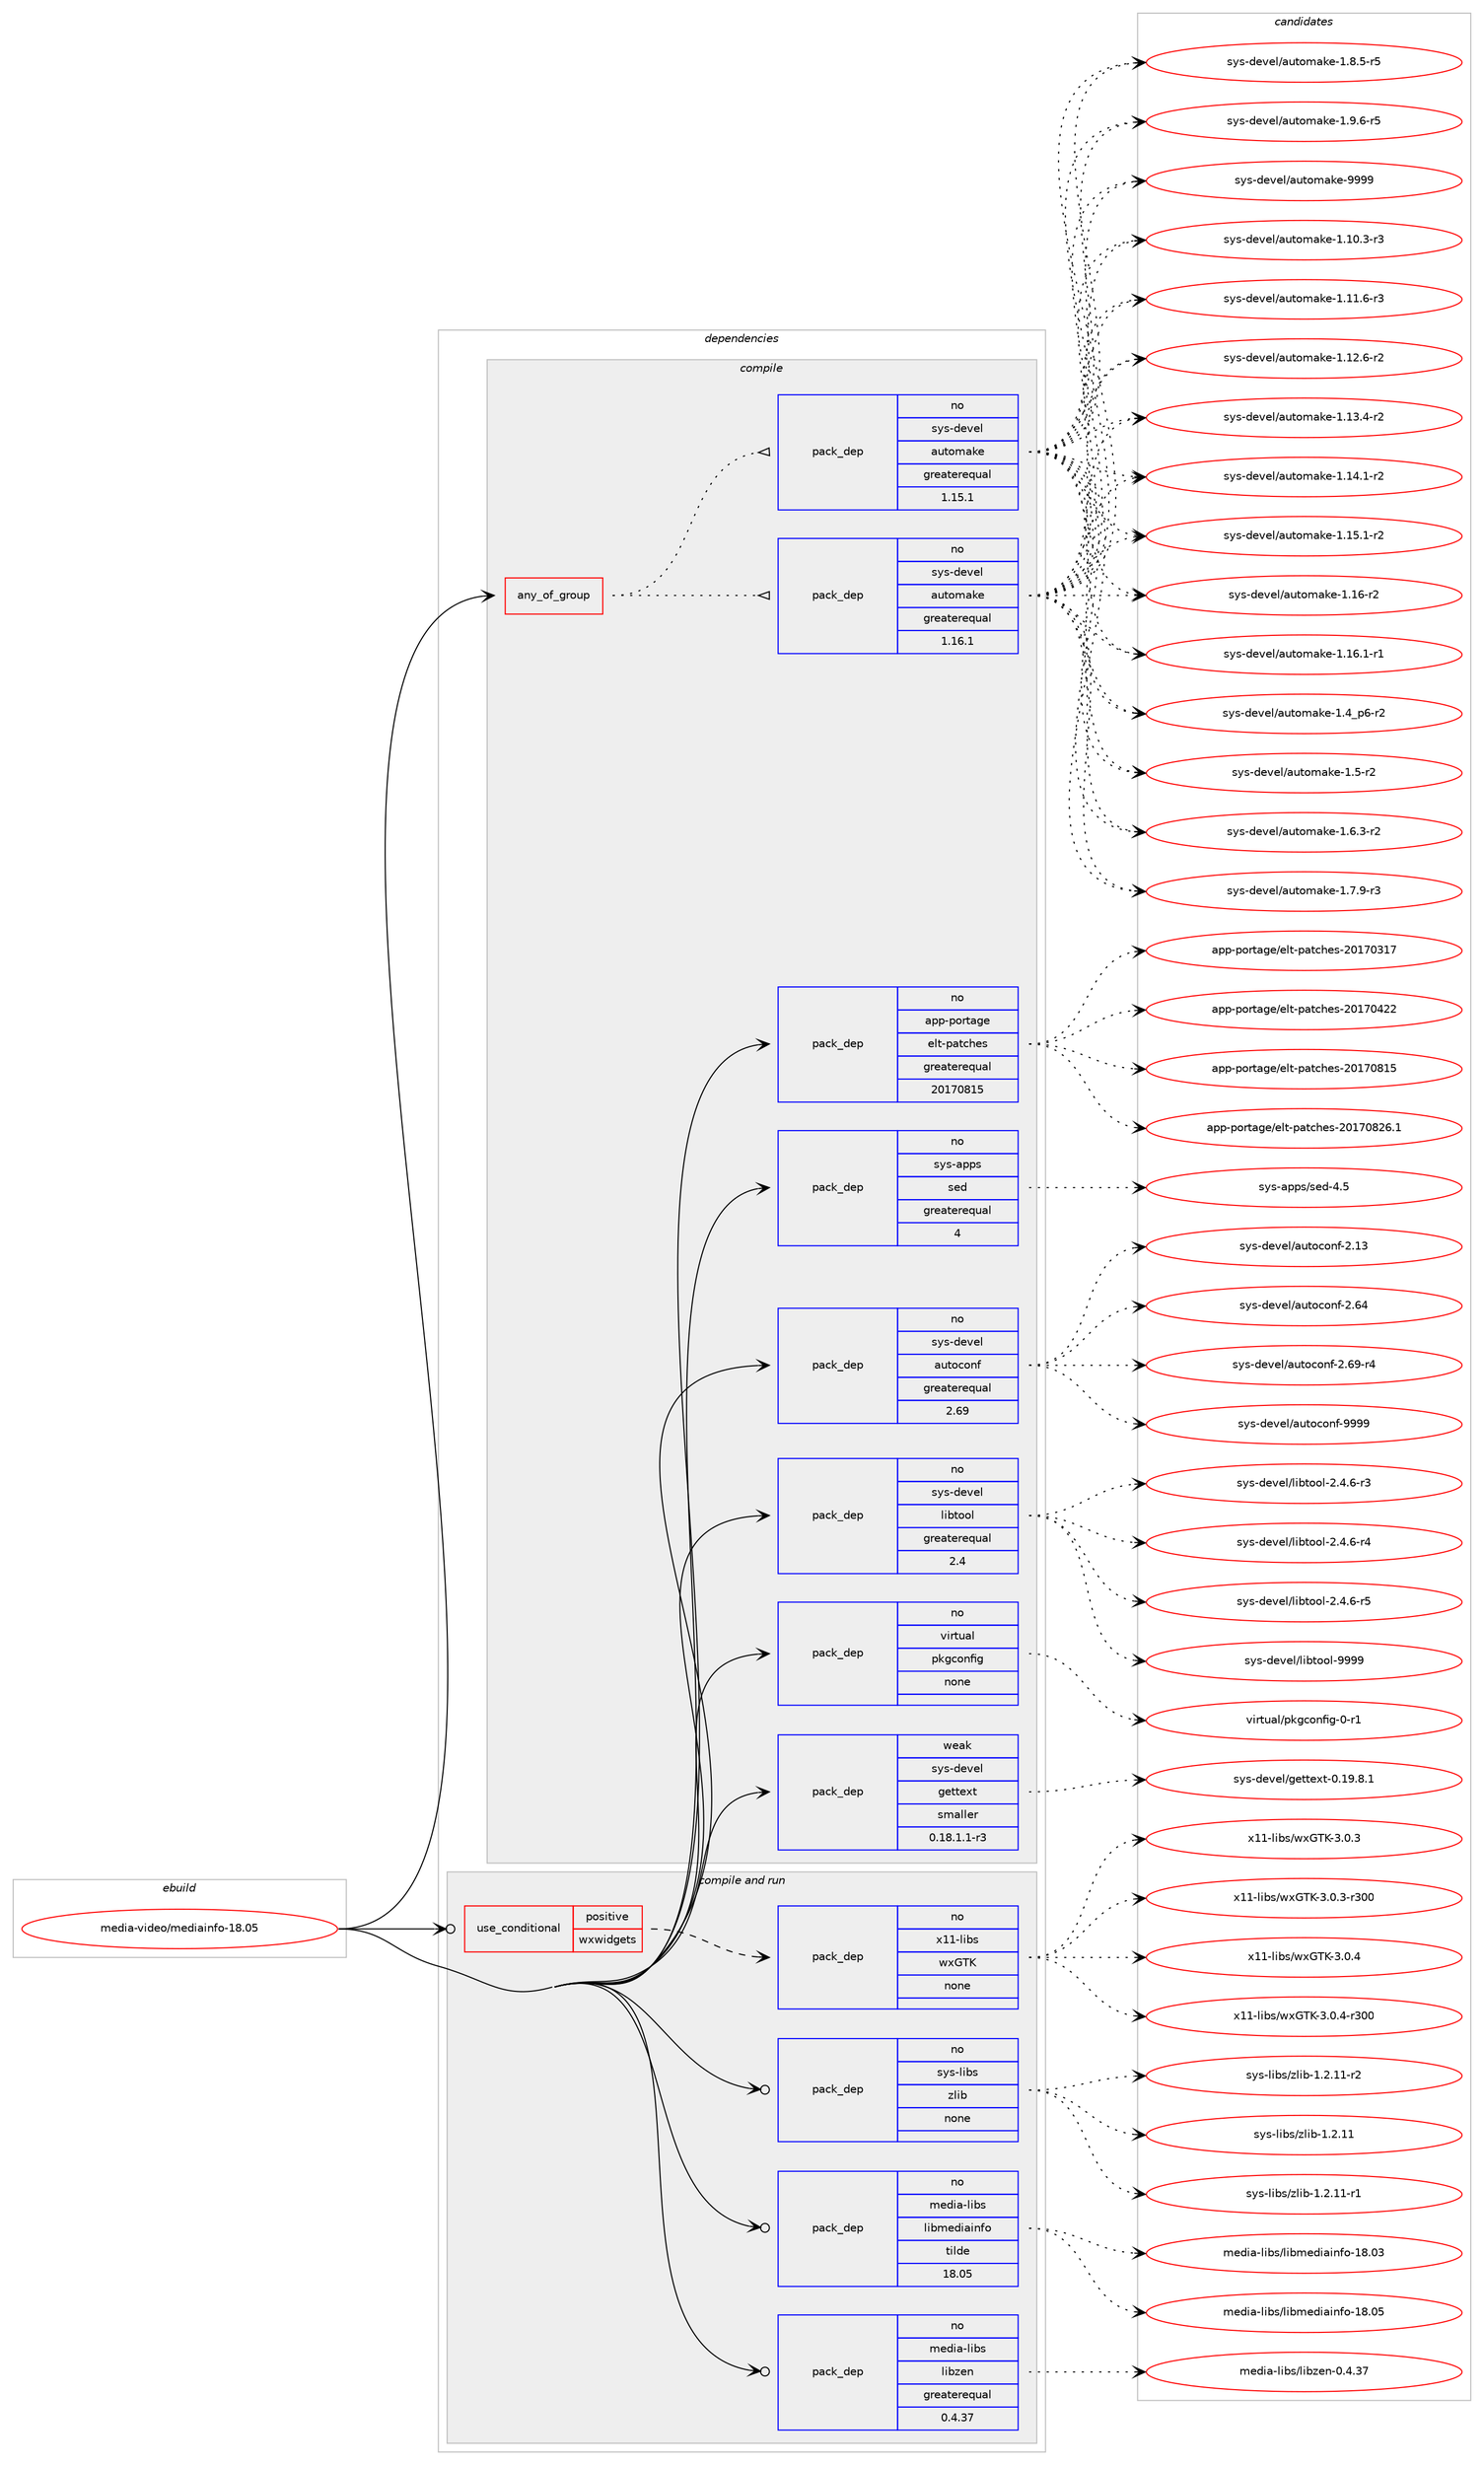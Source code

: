 digraph prolog {

# *************
# Graph options
# *************

newrank=true;
concentrate=true;
compound=true;
graph [rankdir=LR,fontname=Helvetica,fontsize=10,ranksep=1.5];#, ranksep=2.5, nodesep=0.2];
edge  [arrowhead=vee];
node  [fontname=Helvetica,fontsize=10];

# **********
# The ebuild
# **********

subgraph cluster_leftcol {
color=gray;
rank=same;
label=<<i>ebuild</i>>;
id [label="media-video/mediainfo-18.05", color=red, width=4, href="../media-video/mediainfo-18.05.svg"];
}

# ****************
# The dependencies
# ****************

subgraph cluster_midcol {
color=gray;
label=<<i>dependencies</i>>;
subgraph cluster_compile {
fillcolor="#eeeeee";
style=filled;
label=<<i>compile</i>>;
subgraph any21 {
dependency1879 [label=<<TABLE BORDER="0" CELLBORDER="1" CELLSPACING="0" CELLPADDING="4"><TR><TD CELLPADDING="10">any_of_group</TD></TR></TABLE>>, shape=none, color=red];subgraph pack1240 {
dependency1880 [label=<<TABLE BORDER="0" CELLBORDER="1" CELLSPACING="0" CELLPADDING="4" WIDTH="220"><TR><TD ROWSPAN="6" CELLPADDING="30">pack_dep</TD></TR><TR><TD WIDTH="110">no</TD></TR><TR><TD>sys-devel</TD></TR><TR><TD>automake</TD></TR><TR><TD>greaterequal</TD></TR><TR><TD>1.16.1</TD></TR></TABLE>>, shape=none, color=blue];
}
dependency1879:e -> dependency1880:w [weight=20,style="dotted",arrowhead="oinv"];
subgraph pack1241 {
dependency1881 [label=<<TABLE BORDER="0" CELLBORDER="1" CELLSPACING="0" CELLPADDING="4" WIDTH="220"><TR><TD ROWSPAN="6" CELLPADDING="30">pack_dep</TD></TR><TR><TD WIDTH="110">no</TD></TR><TR><TD>sys-devel</TD></TR><TR><TD>automake</TD></TR><TR><TD>greaterequal</TD></TR><TR><TD>1.15.1</TD></TR></TABLE>>, shape=none, color=blue];
}
dependency1879:e -> dependency1881:w [weight=20,style="dotted",arrowhead="oinv"];
}
id:e -> dependency1879:w [weight=20,style="solid",arrowhead="vee"];
subgraph pack1242 {
dependency1882 [label=<<TABLE BORDER="0" CELLBORDER="1" CELLSPACING="0" CELLPADDING="4" WIDTH="220"><TR><TD ROWSPAN="6" CELLPADDING="30">pack_dep</TD></TR><TR><TD WIDTH="110">no</TD></TR><TR><TD>app-portage</TD></TR><TR><TD>elt-patches</TD></TR><TR><TD>greaterequal</TD></TR><TR><TD>20170815</TD></TR></TABLE>>, shape=none, color=blue];
}
id:e -> dependency1882:w [weight=20,style="solid",arrowhead="vee"];
subgraph pack1243 {
dependency1883 [label=<<TABLE BORDER="0" CELLBORDER="1" CELLSPACING="0" CELLPADDING="4" WIDTH="220"><TR><TD ROWSPAN="6" CELLPADDING="30">pack_dep</TD></TR><TR><TD WIDTH="110">no</TD></TR><TR><TD>sys-apps</TD></TR><TR><TD>sed</TD></TR><TR><TD>greaterequal</TD></TR><TR><TD>4</TD></TR></TABLE>>, shape=none, color=blue];
}
id:e -> dependency1883:w [weight=20,style="solid",arrowhead="vee"];
subgraph pack1244 {
dependency1884 [label=<<TABLE BORDER="0" CELLBORDER="1" CELLSPACING="0" CELLPADDING="4" WIDTH="220"><TR><TD ROWSPAN="6" CELLPADDING="30">pack_dep</TD></TR><TR><TD WIDTH="110">no</TD></TR><TR><TD>sys-devel</TD></TR><TR><TD>autoconf</TD></TR><TR><TD>greaterequal</TD></TR><TR><TD>2.69</TD></TR></TABLE>>, shape=none, color=blue];
}
id:e -> dependency1884:w [weight=20,style="solid",arrowhead="vee"];
subgraph pack1245 {
dependency1885 [label=<<TABLE BORDER="0" CELLBORDER="1" CELLSPACING="0" CELLPADDING="4" WIDTH="220"><TR><TD ROWSPAN="6" CELLPADDING="30">pack_dep</TD></TR><TR><TD WIDTH="110">no</TD></TR><TR><TD>sys-devel</TD></TR><TR><TD>libtool</TD></TR><TR><TD>greaterequal</TD></TR><TR><TD>2.4</TD></TR></TABLE>>, shape=none, color=blue];
}
id:e -> dependency1885:w [weight=20,style="solid",arrowhead="vee"];
subgraph pack1246 {
dependency1886 [label=<<TABLE BORDER="0" CELLBORDER="1" CELLSPACING="0" CELLPADDING="4" WIDTH="220"><TR><TD ROWSPAN="6" CELLPADDING="30">pack_dep</TD></TR><TR><TD WIDTH="110">no</TD></TR><TR><TD>virtual</TD></TR><TR><TD>pkgconfig</TD></TR><TR><TD>none</TD></TR><TR><TD></TD></TR></TABLE>>, shape=none, color=blue];
}
id:e -> dependency1886:w [weight=20,style="solid",arrowhead="vee"];
subgraph pack1247 {
dependency1887 [label=<<TABLE BORDER="0" CELLBORDER="1" CELLSPACING="0" CELLPADDING="4" WIDTH="220"><TR><TD ROWSPAN="6" CELLPADDING="30">pack_dep</TD></TR><TR><TD WIDTH="110">weak</TD></TR><TR><TD>sys-devel</TD></TR><TR><TD>gettext</TD></TR><TR><TD>smaller</TD></TR><TR><TD>0.18.1.1-r3</TD></TR></TABLE>>, shape=none, color=blue];
}
id:e -> dependency1887:w [weight=20,style="solid",arrowhead="vee"];
}
subgraph cluster_compileandrun {
fillcolor="#eeeeee";
style=filled;
label=<<i>compile and run</i>>;
subgraph cond619 {
dependency1888 [label=<<TABLE BORDER="0" CELLBORDER="1" CELLSPACING="0" CELLPADDING="4"><TR><TD ROWSPAN="3" CELLPADDING="10">use_conditional</TD></TR><TR><TD>positive</TD></TR><TR><TD>wxwidgets</TD></TR></TABLE>>, shape=none, color=red];
subgraph pack1248 {
dependency1889 [label=<<TABLE BORDER="0" CELLBORDER="1" CELLSPACING="0" CELLPADDING="4" WIDTH="220"><TR><TD ROWSPAN="6" CELLPADDING="30">pack_dep</TD></TR><TR><TD WIDTH="110">no</TD></TR><TR><TD>x11-libs</TD></TR><TR><TD>wxGTK</TD></TR><TR><TD>none</TD></TR><TR><TD></TD></TR></TABLE>>, shape=none, color=blue];
}
dependency1888:e -> dependency1889:w [weight=20,style="dashed",arrowhead="vee"];
}
id:e -> dependency1888:w [weight=20,style="solid",arrowhead="odotvee"];
subgraph pack1249 {
dependency1890 [label=<<TABLE BORDER="0" CELLBORDER="1" CELLSPACING="0" CELLPADDING="4" WIDTH="220"><TR><TD ROWSPAN="6" CELLPADDING="30">pack_dep</TD></TR><TR><TD WIDTH="110">no</TD></TR><TR><TD>media-libs</TD></TR><TR><TD>libmediainfo</TD></TR><TR><TD>tilde</TD></TR><TR><TD>18.05</TD></TR></TABLE>>, shape=none, color=blue];
}
id:e -> dependency1890:w [weight=20,style="solid",arrowhead="odotvee"];
subgraph pack1250 {
dependency1891 [label=<<TABLE BORDER="0" CELLBORDER="1" CELLSPACING="0" CELLPADDING="4" WIDTH="220"><TR><TD ROWSPAN="6" CELLPADDING="30">pack_dep</TD></TR><TR><TD WIDTH="110">no</TD></TR><TR><TD>media-libs</TD></TR><TR><TD>libzen</TD></TR><TR><TD>greaterequal</TD></TR><TR><TD>0.4.37</TD></TR></TABLE>>, shape=none, color=blue];
}
id:e -> dependency1891:w [weight=20,style="solid",arrowhead="odotvee"];
subgraph pack1251 {
dependency1892 [label=<<TABLE BORDER="0" CELLBORDER="1" CELLSPACING="0" CELLPADDING="4" WIDTH="220"><TR><TD ROWSPAN="6" CELLPADDING="30">pack_dep</TD></TR><TR><TD WIDTH="110">no</TD></TR><TR><TD>sys-libs</TD></TR><TR><TD>zlib</TD></TR><TR><TD>none</TD></TR><TR><TD></TD></TR></TABLE>>, shape=none, color=blue];
}
id:e -> dependency1892:w [weight=20,style="solid",arrowhead="odotvee"];
}
subgraph cluster_run {
fillcolor="#eeeeee";
style=filled;
label=<<i>run</i>>;
}
}

# **************
# The candidates
# **************

subgraph cluster_choices {
rank=same;
color=gray;
label=<<i>candidates</i>>;

subgraph choice1240 {
color=black;
nodesep=1;
choice11512111545100101118101108479711711611110997107101454946494846514511451 [label="sys-devel/automake-1.10.3-r3", color=red, width=4,href="../sys-devel/automake-1.10.3-r3.svg"];
choice11512111545100101118101108479711711611110997107101454946494946544511451 [label="sys-devel/automake-1.11.6-r3", color=red, width=4,href="../sys-devel/automake-1.11.6-r3.svg"];
choice11512111545100101118101108479711711611110997107101454946495046544511450 [label="sys-devel/automake-1.12.6-r2", color=red, width=4,href="../sys-devel/automake-1.12.6-r2.svg"];
choice11512111545100101118101108479711711611110997107101454946495146524511450 [label="sys-devel/automake-1.13.4-r2", color=red, width=4,href="../sys-devel/automake-1.13.4-r2.svg"];
choice11512111545100101118101108479711711611110997107101454946495246494511450 [label="sys-devel/automake-1.14.1-r2", color=red, width=4,href="../sys-devel/automake-1.14.1-r2.svg"];
choice11512111545100101118101108479711711611110997107101454946495346494511450 [label="sys-devel/automake-1.15.1-r2", color=red, width=4,href="../sys-devel/automake-1.15.1-r2.svg"];
choice1151211154510010111810110847971171161111099710710145494649544511450 [label="sys-devel/automake-1.16-r2", color=red, width=4,href="../sys-devel/automake-1.16-r2.svg"];
choice11512111545100101118101108479711711611110997107101454946495446494511449 [label="sys-devel/automake-1.16.1-r1", color=red, width=4,href="../sys-devel/automake-1.16.1-r1.svg"];
choice115121115451001011181011084797117116111109971071014549465295112544511450 [label="sys-devel/automake-1.4_p6-r2", color=red, width=4,href="../sys-devel/automake-1.4_p6-r2.svg"];
choice11512111545100101118101108479711711611110997107101454946534511450 [label="sys-devel/automake-1.5-r2", color=red, width=4,href="../sys-devel/automake-1.5-r2.svg"];
choice115121115451001011181011084797117116111109971071014549465446514511450 [label="sys-devel/automake-1.6.3-r2", color=red, width=4,href="../sys-devel/automake-1.6.3-r2.svg"];
choice115121115451001011181011084797117116111109971071014549465546574511451 [label="sys-devel/automake-1.7.9-r3", color=red, width=4,href="../sys-devel/automake-1.7.9-r3.svg"];
choice115121115451001011181011084797117116111109971071014549465646534511453 [label="sys-devel/automake-1.8.5-r5", color=red, width=4,href="../sys-devel/automake-1.8.5-r5.svg"];
choice115121115451001011181011084797117116111109971071014549465746544511453 [label="sys-devel/automake-1.9.6-r5", color=red, width=4,href="../sys-devel/automake-1.9.6-r5.svg"];
choice115121115451001011181011084797117116111109971071014557575757 [label="sys-devel/automake-9999", color=red, width=4,href="../sys-devel/automake-9999.svg"];
dependency1880:e -> choice11512111545100101118101108479711711611110997107101454946494846514511451:w [style=dotted,weight="100"];
dependency1880:e -> choice11512111545100101118101108479711711611110997107101454946494946544511451:w [style=dotted,weight="100"];
dependency1880:e -> choice11512111545100101118101108479711711611110997107101454946495046544511450:w [style=dotted,weight="100"];
dependency1880:e -> choice11512111545100101118101108479711711611110997107101454946495146524511450:w [style=dotted,weight="100"];
dependency1880:e -> choice11512111545100101118101108479711711611110997107101454946495246494511450:w [style=dotted,weight="100"];
dependency1880:e -> choice11512111545100101118101108479711711611110997107101454946495346494511450:w [style=dotted,weight="100"];
dependency1880:e -> choice1151211154510010111810110847971171161111099710710145494649544511450:w [style=dotted,weight="100"];
dependency1880:e -> choice11512111545100101118101108479711711611110997107101454946495446494511449:w [style=dotted,weight="100"];
dependency1880:e -> choice115121115451001011181011084797117116111109971071014549465295112544511450:w [style=dotted,weight="100"];
dependency1880:e -> choice11512111545100101118101108479711711611110997107101454946534511450:w [style=dotted,weight="100"];
dependency1880:e -> choice115121115451001011181011084797117116111109971071014549465446514511450:w [style=dotted,weight="100"];
dependency1880:e -> choice115121115451001011181011084797117116111109971071014549465546574511451:w [style=dotted,weight="100"];
dependency1880:e -> choice115121115451001011181011084797117116111109971071014549465646534511453:w [style=dotted,weight="100"];
dependency1880:e -> choice115121115451001011181011084797117116111109971071014549465746544511453:w [style=dotted,weight="100"];
dependency1880:e -> choice115121115451001011181011084797117116111109971071014557575757:w [style=dotted,weight="100"];
}
subgraph choice1241 {
color=black;
nodesep=1;
choice11512111545100101118101108479711711611110997107101454946494846514511451 [label="sys-devel/automake-1.10.3-r3", color=red, width=4,href="../sys-devel/automake-1.10.3-r3.svg"];
choice11512111545100101118101108479711711611110997107101454946494946544511451 [label="sys-devel/automake-1.11.6-r3", color=red, width=4,href="../sys-devel/automake-1.11.6-r3.svg"];
choice11512111545100101118101108479711711611110997107101454946495046544511450 [label="sys-devel/automake-1.12.6-r2", color=red, width=4,href="../sys-devel/automake-1.12.6-r2.svg"];
choice11512111545100101118101108479711711611110997107101454946495146524511450 [label="sys-devel/automake-1.13.4-r2", color=red, width=4,href="../sys-devel/automake-1.13.4-r2.svg"];
choice11512111545100101118101108479711711611110997107101454946495246494511450 [label="sys-devel/automake-1.14.1-r2", color=red, width=4,href="../sys-devel/automake-1.14.1-r2.svg"];
choice11512111545100101118101108479711711611110997107101454946495346494511450 [label="sys-devel/automake-1.15.1-r2", color=red, width=4,href="../sys-devel/automake-1.15.1-r2.svg"];
choice1151211154510010111810110847971171161111099710710145494649544511450 [label="sys-devel/automake-1.16-r2", color=red, width=4,href="../sys-devel/automake-1.16-r2.svg"];
choice11512111545100101118101108479711711611110997107101454946495446494511449 [label="sys-devel/automake-1.16.1-r1", color=red, width=4,href="../sys-devel/automake-1.16.1-r1.svg"];
choice115121115451001011181011084797117116111109971071014549465295112544511450 [label="sys-devel/automake-1.4_p6-r2", color=red, width=4,href="../sys-devel/automake-1.4_p6-r2.svg"];
choice11512111545100101118101108479711711611110997107101454946534511450 [label="sys-devel/automake-1.5-r2", color=red, width=4,href="../sys-devel/automake-1.5-r2.svg"];
choice115121115451001011181011084797117116111109971071014549465446514511450 [label="sys-devel/automake-1.6.3-r2", color=red, width=4,href="../sys-devel/automake-1.6.3-r2.svg"];
choice115121115451001011181011084797117116111109971071014549465546574511451 [label="sys-devel/automake-1.7.9-r3", color=red, width=4,href="../sys-devel/automake-1.7.9-r3.svg"];
choice115121115451001011181011084797117116111109971071014549465646534511453 [label="sys-devel/automake-1.8.5-r5", color=red, width=4,href="../sys-devel/automake-1.8.5-r5.svg"];
choice115121115451001011181011084797117116111109971071014549465746544511453 [label="sys-devel/automake-1.9.6-r5", color=red, width=4,href="../sys-devel/automake-1.9.6-r5.svg"];
choice115121115451001011181011084797117116111109971071014557575757 [label="sys-devel/automake-9999", color=red, width=4,href="../sys-devel/automake-9999.svg"];
dependency1881:e -> choice11512111545100101118101108479711711611110997107101454946494846514511451:w [style=dotted,weight="100"];
dependency1881:e -> choice11512111545100101118101108479711711611110997107101454946494946544511451:w [style=dotted,weight="100"];
dependency1881:e -> choice11512111545100101118101108479711711611110997107101454946495046544511450:w [style=dotted,weight="100"];
dependency1881:e -> choice11512111545100101118101108479711711611110997107101454946495146524511450:w [style=dotted,weight="100"];
dependency1881:e -> choice11512111545100101118101108479711711611110997107101454946495246494511450:w [style=dotted,weight="100"];
dependency1881:e -> choice11512111545100101118101108479711711611110997107101454946495346494511450:w [style=dotted,weight="100"];
dependency1881:e -> choice1151211154510010111810110847971171161111099710710145494649544511450:w [style=dotted,weight="100"];
dependency1881:e -> choice11512111545100101118101108479711711611110997107101454946495446494511449:w [style=dotted,weight="100"];
dependency1881:e -> choice115121115451001011181011084797117116111109971071014549465295112544511450:w [style=dotted,weight="100"];
dependency1881:e -> choice11512111545100101118101108479711711611110997107101454946534511450:w [style=dotted,weight="100"];
dependency1881:e -> choice115121115451001011181011084797117116111109971071014549465446514511450:w [style=dotted,weight="100"];
dependency1881:e -> choice115121115451001011181011084797117116111109971071014549465546574511451:w [style=dotted,weight="100"];
dependency1881:e -> choice115121115451001011181011084797117116111109971071014549465646534511453:w [style=dotted,weight="100"];
dependency1881:e -> choice115121115451001011181011084797117116111109971071014549465746544511453:w [style=dotted,weight="100"];
dependency1881:e -> choice115121115451001011181011084797117116111109971071014557575757:w [style=dotted,weight="100"];
}
subgraph choice1242 {
color=black;
nodesep=1;
choice97112112451121111141169710310147101108116451129711699104101115455048495548514955 [label="app-portage/elt-patches-20170317", color=red, width=4,href="../app-portage/elt-patches-20170317.svg"];
choice97112112451121111141169710310147101108116451129711699104101115455048495548525050 [label="app-portage/elt-patches-20170422", color=red, width=4,href="../app-portage/elt-patches-20170422.svg"];
choice97112112451121111141169710310147101108116451129711699104101115455048495548564953 [label="app-portage/elt-patches-20170815", color=red, width=4,href="../app-portage/elt-patches-20170815.svg"];
choice971121124511211111411697103101471011081164511297116991041011154550484955485650544649 [label="app-portage/elt-patches-20170826.1", color=red, width=4,href="../app-portage/elt-patches-20170826.1.svg"];
dependency1882:e -> choice97112112451121111141169710310147101108116451129711699104101115455048495548514955:w [style=dotted,weight="100"];
dependency1882:e -> choice97112112451121111141169710310147101108116451129711699104101115455048495548525050:w [style=dotted,weight="100"];
dependency1882:e -> choice97112112451121111141169710310147101108116451129711699104101115455048495548564953:w [style=dotted,weight="100"];
dependency1882:e -> choice971121124511211111411697103101471011081164511297116991041011154550484955485650544649:w [style=dotted,weight="100"];
}
subgraph choice1243 {
color=black;
nodesep=1;
choice11512111545971121121154711510110045524653 [label="sys-apps/sed-4.5", color=red, width=4,href="../sys-apps/sed-4.5.svg"];
dependency1883:e -> choice11512111545971121121154711510110045524653:w [style=dotted,weight="100"];
}
subgraph choice1244 {
color=black;
nodesep=1;
choice115121115451001011181011084797117116111991111101024550464951 [label="sys-devel/autoconf-2.13", color=red, width=4,href="../sys-devel/autoconf-2.13.svg"];
choice115121115451001011181011084797117116111991111101024550465452 [label="sys-devel/autoconf-2.64", color=red, width=4,href="../sys-devel/autoconf-2.64.svg"];
choice1151211154510010111810110847971171161119911111010245504654574511452 [label="sys-devel/autoconf-2.69-r4", color=red, width=4,href="../sys-devel/autoconf-2.69-r4.svg"];
choice115121115451001011181011084797117116111991111101024557575757 [label="sys-devel/autoconf-9999", color=red, width=4,href="../sys-devel/autoconf-9999.svg"];
dependency1884:e -> choice115121115451001011181011084797117116111991111101024550464951:w [style=dotted,weight="100"];
dependency1884:e -> choice115121115451001011181011084797117116111991111101024550465452:w [style=dotted,weight="100"];
dependency1884:e -> choice1151211154510010111810110847971171161119911111010245504654574511452:w [style=dotted,weight="100"];
dependency1884:e -> choice115121115451001011181011084797117116111991111101024557575757:w [style=dotted,weight="100"];
}
subgraph choice1245 {
color=black;
nodesep=1;
choice1151211154510010111810110847108105981161111111084550465246544511451 [label="sys-devel/libtool-2.4.6-r3", color=red, width=4,href="../sys-devel/libtool-2.4.6-r3.svg"];
choice1151211154510010111810110847108105981161111111084550465246544511452 [label="sys-devel/libtool-2.4.6-r4", color=red, width=4,href="../sys-devel/libtool-2.4.6-r4.svg"];
choice1151211154510010111810110847108105981161111111084550465246544511453 [label="sys-devel/libtool-2.4.6-r5", color=red, width=4,href="../sys-devel/libtool-2.4.6-r5.svg"];
choice1151211154510010111810110847108105981161111111084557575757 [label="sys-devel/libtool-9999", color=red, width=4,href="../sys-devel/libtool-9999.svg"];
dependency1885:e -> choice1151211154510010111810110847108105981161111111084550465246544511451:w [style=dotted,weight="100"];
dependency1885:e -> choice1151211154510010111810110847108105981161111111084550465246544511452:w [style=dotted,weight="100"];
dependency1885:e -> choice1151211154510010111810110847108105981161111111084550465246544511453:w [style=dotted,weight="100"];
dependency1885:e -> choice1151211154510010111810110847108105981161111111084557575757:w [style=dotted,weight="100"];
}
subgraph choice1246 {
color=black;
nodesep=1;
choice11810511411611797108471121071039911111010210510345484511449 [label="virtual/pkgconfig-0-r1", color=red, width=4,href="../virtual/pkgconfig-0-r1.svg"];
dependency1886:e -> choice11810511411611797108471121071039911111010210510345484511449:w [style=dotted,weight="100"];
}
subgraph choice1247 {
color=black;
nodesep=1;
choice1151211154510010111810110847103101116116101120116454846495746564649 [label="sys-devel/gettext-0.19.8.1", color=red, width=4,href="../sys-devel/gettext-0.19.8.1.svg"];
dependency1887:e -> choice1151211154510010111810110847103101116116101120116454846495746564649:w [style=dotted,weight="100"];
}
subgraph choice1248 {
color=black;
nodesep=1;
choice1204949451081059811547119120718475455146484651 [label="x11-libs/wxGTK-3.0.3", color=red, width=4,href="../x11-libs/wxGTK-3.0.3.svg"];
choice120494945108105981154711912071847545514648465145114514848 [label="x11-libs/wxGTK-3.0.3-r300", color=red, width=4,href="../x11-libs/wxGTK-3.0.3-r300.svg"];
choice1204949451081059811547119120718475455146484652 [label="x11-libs/wxGTK-3.0.4", color=red, width=4,href="../x11-libs/wxGTK-3.0.4.svg"];
choice120494945108105981154711912071847545514648465245114514848 [label="x11-libs/wxGTK-3.0.4-r300", color=red, width=4,href="../x11-libs/wxGTK-3.0.4-r300.svg"];
dependency1889:e -> choice1204949451081059811547119120718475455146484651:w [style=dotted,weight="100"];
dependency1889:e -> choice120494945108105981154711912071847545514648465145114514848:w [style=dotted,weight="100"];
dependency1889:e -> choice1204949451081059811547119120718475455146484652:w [style=dotted,weight="100"];
dependency1889:e -> choice120494945108105981154711912071847545514648465245114514848:w [style=dotted,weight="100"];
}
subgraph choice1249 {
color=black;
nodesep=1;
choice109101100105974510810598115471081059810910110010597105110102111454956464851 [label="media-libs/libmediainfo-18.03", color=red, width=4,href="../media-libs/libmediainfo-18.03.svg"];
choice109101100105974510810598115471081059810910110010597105110102111454956464853 [label="media-libs/libmediainfo-18.05", color=red, width=4,href="../media-libs/libmediainfo-18.05.svg"];
dependency1890:e -> choice109101100105974510810598115471081059810910110010597105110102111454956464851:w [style=dotted,weight="100"];
dependency1890:e -> choice109101100105974510810598115471081059810910110010597105110102111454956464853:w [style=dotted,weight="100"];
}
subgraph choice1250 {
color=black;
nodesep=1;
choice109101100105974510810598115471081059812210111045484652465155 [label="media-libs/libzen-0.4.37", color=red, width=4,href="../media-libs/libzen-0.4.37.svg"];
dependency1891:e -> choice109101100105974510810598115471081059812210111045484652465155:w [style=dotted,weight="100"];
}
subgraph choice1251 {
color=black;
nodesep=1;
choice1151211154510810598115471221081059845494650464949 [label="sys-libs/zlib-1.2.11", color=red, width=4,href="../sys-libs/zlib-1.2.11.svg"];
choice11512111545108105981154712210810598454946504649494511449 [label="sys-libs/zlib-1.2.11-r1", color=red, width=4,href="../sys-libs/zlib-1.2.11-r1.svg"];
choice11512111545108105981154712210810598454946504649494511450 [label="sys-libs/zlib-1.2.11-r2", color=red, width=4,href="../sys-libs/zlib-1.2.11-r2.svg"];
dependency1892:e -> choice1151211154510810598115471221081059845494650464949:w [style=dotted,weight="100"];
dependency1892:e -> choice11512111545108105981154712210810598454946504649494511449:w [style=dotted,weight="100"];
dependency1892:e -> choice11512111545108105981154712210810598454946504649494511450:w [style=dotted,weight="100"];
}
}

}
